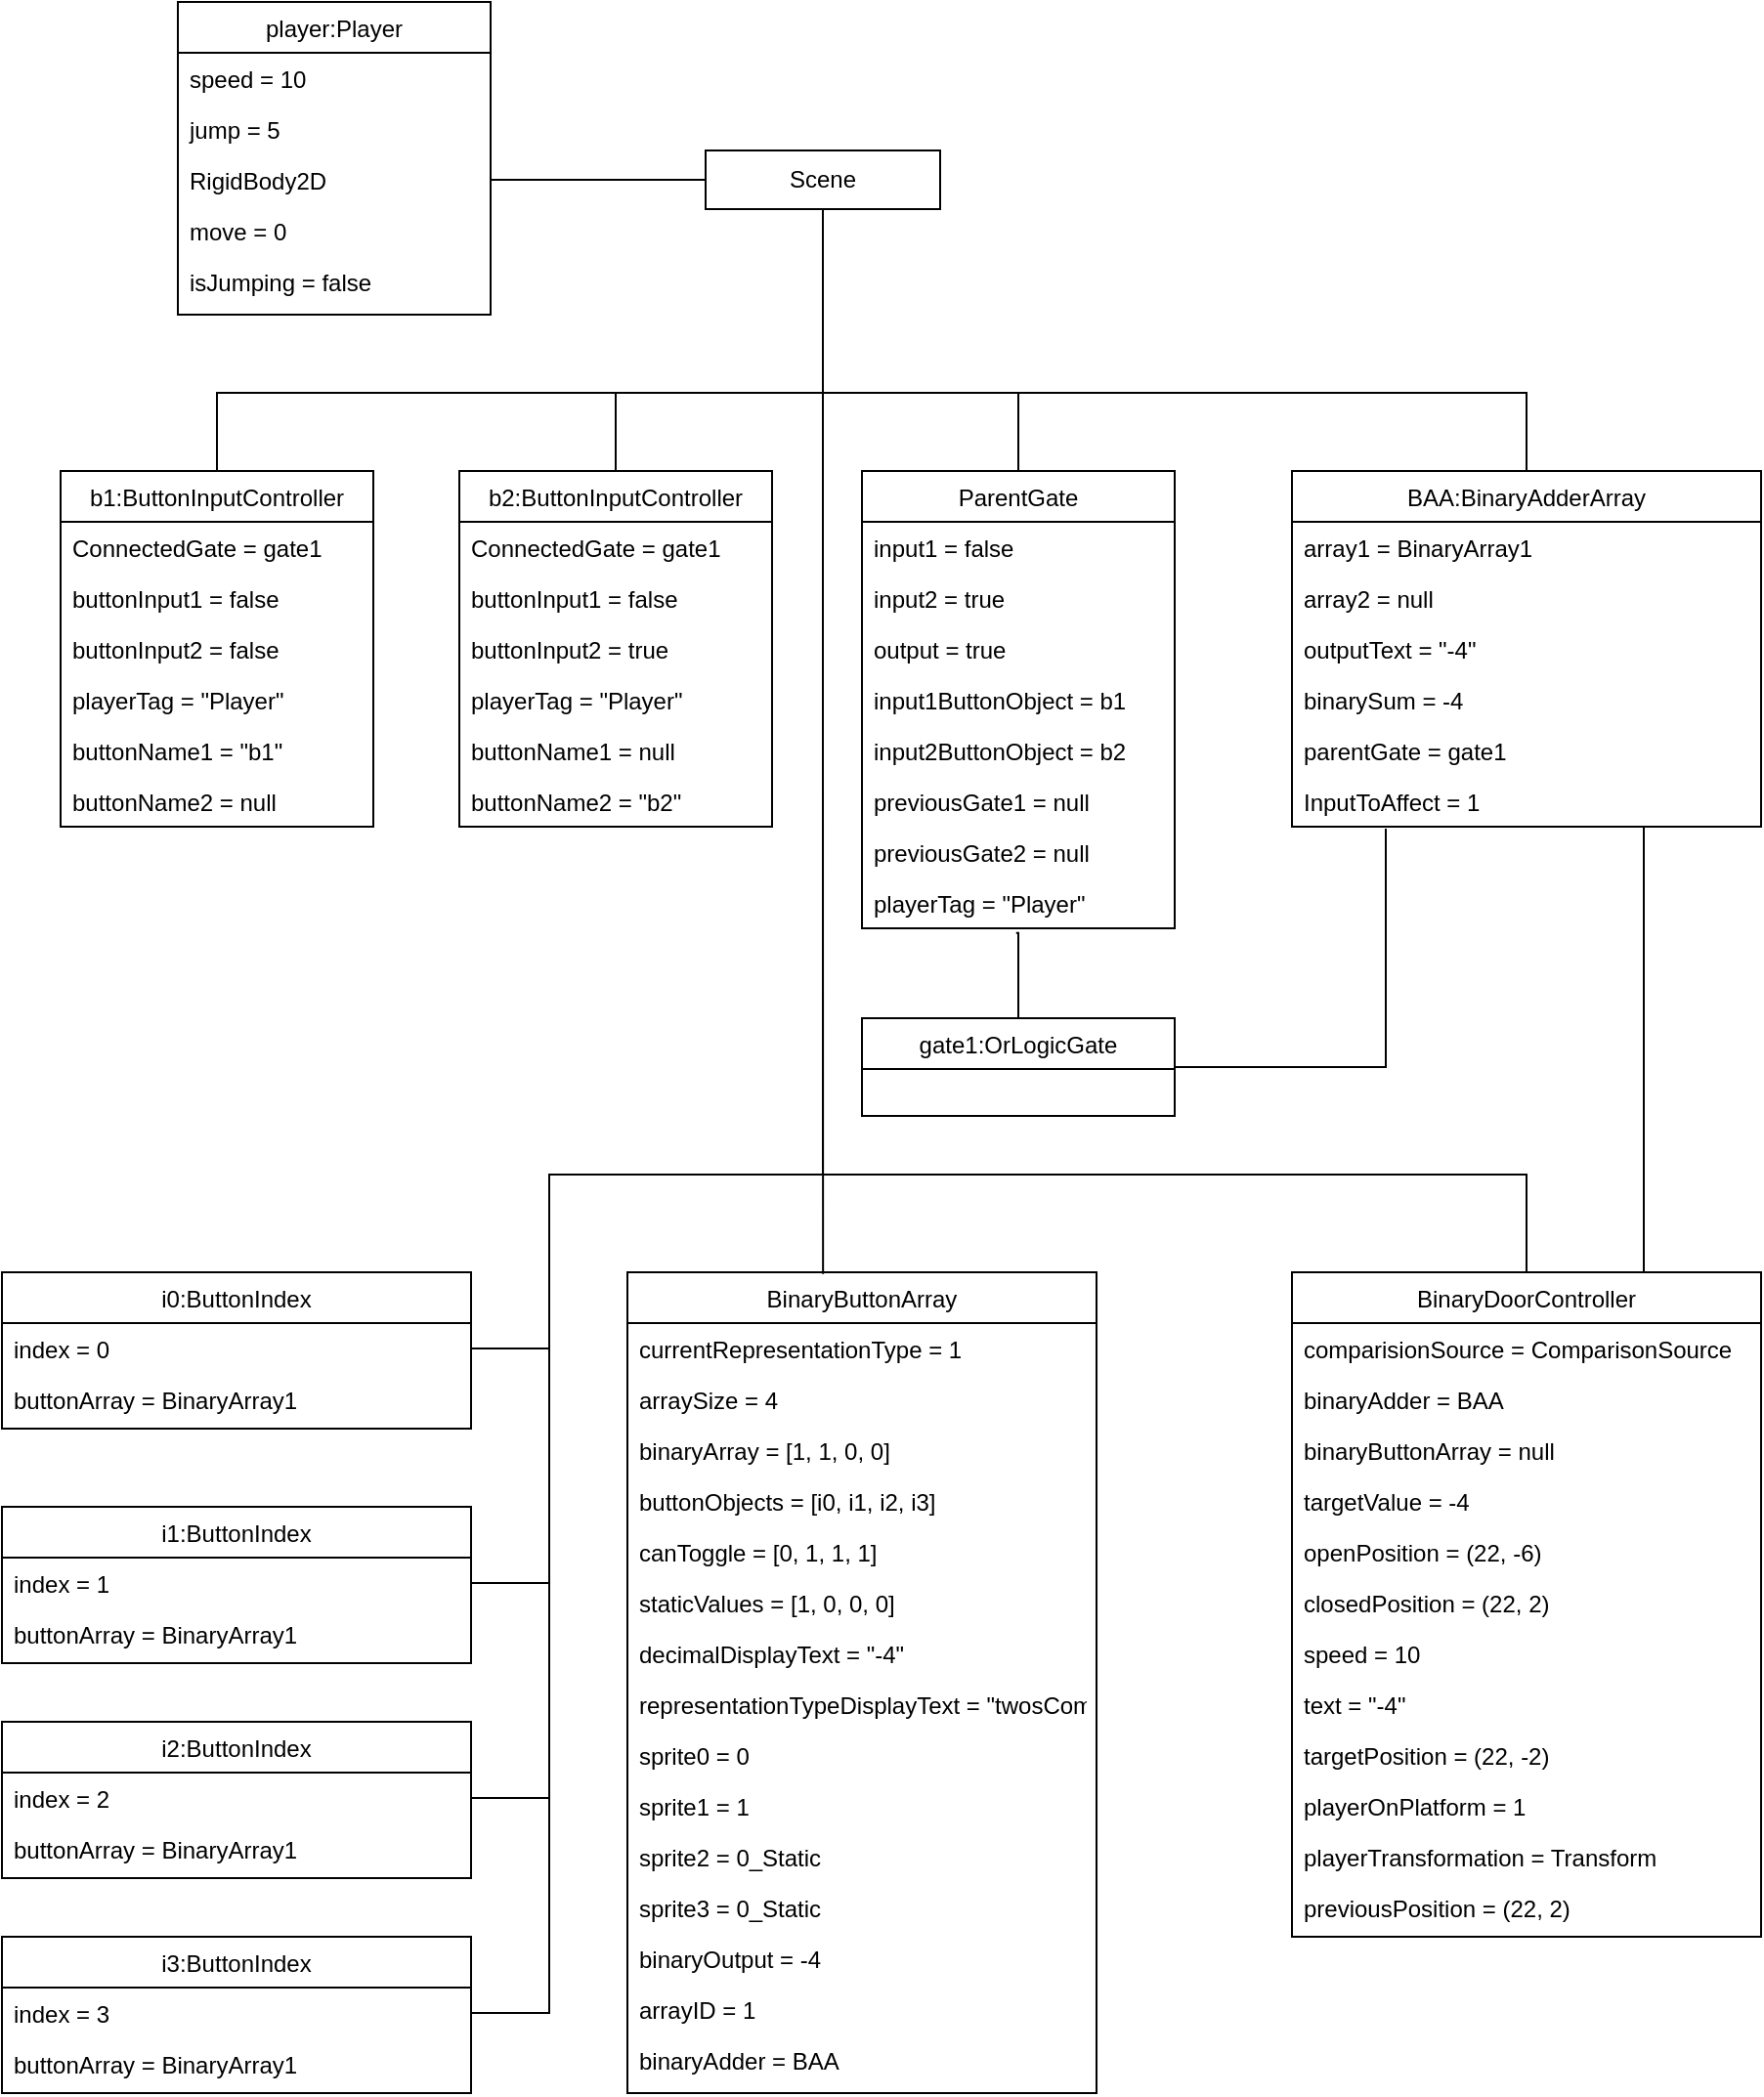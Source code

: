 <mxfile version="25.0.1">
  <diagram id="C5RBs43oDa-KdzZeNtuy" name="Page-1">
    <mxGraphModel dx="2049" dy="1103" grid="1" gridSize="10" guides="1" tooltips="1" connect="1" arrows="1" fold="1" page="1" pageScale="1" pageWidth="827" pageHeight="1169" math="0" shadow="0">
      <root>
        <mxCell id="WIyWlLk6GJQsqaUBKTNV-0" />
        <mxCell id="WIyWlLk6GJQsqaUBKTNV-1" parent="WIyWlLk6GJQsqaUBKTNV-0" />
        <mxCell id="y4LsqBrWdWVaF8U9_yP9-166" value="player:Player" style="swimlane;fontStyle=0;align=center;verticalAlign=top;childLayout=stackLayout;horizontal=1;startSize=26;horizontalStack=0;resizeParent=1;resizeLast=0;collapsible=1;marginBottom=0;rounded=0;shadow=0;strokeWidth=1;" parent="WIyWlLk6GJQsqaUBKTNV-1" vertex="1">
          <mxGeometry x="110" y="40" width="160" height="160" as="geometry">
            <mxRectangle x="230" y="140" width="160" height="26" as="alternateBounds" />
          </mxGeometry>
        </mxCell>
        <mxCell id="y4LsqBrWdWVaF8U9_yP9-167" value="speed = 10" style="text;align=left;verticalAlign=top;spacingLeft=4;spacingRight=4;overflow=hidden;rotatable=0;points=[[0,0.5],[1,0.5]];portConstraint=eastwest;" parent="y4LsqBrWdWVaF8U9_yP9-166" vertex="1">
          <mxGeometry y="26" width="160" height="26" as="geometry" />
        </mxCell>
        <mxCell id="y4LsqBrWdWVaF8U9_yP9-168" value="jump = 5" style="text;align=left;verticalAlign=top;spacingLeft=4;spacingRight=4;overflow=hidden;rotatable=0;points=[[0,0.5],[1,0.5]];portConstraint=eastwest;rounded=0;shadow=0;html=0;" parent="y4LsqBrWdWVaF8U9_yP9-166" vertex="1">
          <mxGeometry y="52" width="160" height="26" as="geometry" />
        </mxCell>
        <mxCell id="y4LsqBrWdWVaF8U9_yP9-169" value="RigidBody2D" style="text;align=left;verticalAlign=top;spacingLeft=4;spacingRight=4;overflow=hidden;rotatable=0;points=[[0,0.5],[1,0.5]];portConstraint=eastwest;rounded=0;shadow=0;html=0;" parent="y4LsqBrWdWVaF8U9_yP9-166" vertex="1">
          <mxGeometry y="78" width="160" height="26" as="geometry" />
        </mxCell>
        <mxCell id="y4LsqBrWdWVaF8U9_yP9-170" value="move = 0" style="text;align=left;verticalAlign=top;spacingLeft=4;spacingRight=4;overflow=hidden;rotatable=0;points=[[0,0.5],[1,0.5]];portConstraint=eastwest;" parent="y4LsqBrWdWVaF8U9_yP9-166" vertex="1">
          <mxGeometry y="104" width="160" height="26" as="geometry" />
        </mxCell>
        <mxCell id="y4LsqBrWdWVaF8U9_yP9-171" value="isJumping = false" style="text;align=left;verticalAlign=top;spacingLeft=4;spacingRight=4;overflow=hidden;rotatable=0;points=[[0,0.5],[1,0.5]];portConstraint=eastwest;rounded=0;shadow=0;html=0;" parent="y4LsqBrWdWVaF8U9_yP9-166" vertex="1">
          <mxGeometry y="130" width="160" height="26" as="geometry" />
        </mxCell>
        <mxCell id="rSSyPWdjkr6G-BkaDFgq-85" style="edgeStyle=orthogonalEdgeStyle;rounded=0;orthogonalLoop=1;jettySize=auto;html=1;entryX=0.5;entryY=0;entryDx=0;entryDy=0;fontSize=12;startSize=8;endSize=8;exitX=0.5;exitY=1;exitDx=0;exitDy=0;endArrow=none;endFill=0;" parent="WIyWlLk6GJQsqaUBKTNV-1" source="rSSyPWdjkr6G-BkaDFgq-92" target="rSSyPWdjkr6G-BkaDFgq-22" edge="1">
          <mxGeometry relative="1" as="geometry">
            <mxPoint x="440.0" y="160" as="sourcePoint" />
            <Array as="points">
              <mxPoint x="440" y="240" />
              <mxPoint x="334" y="240" />
            </Array>
          </mxGeometry>
        </mxCell>
        <mxCell id="rSSyPWdjkr6G-BkaDFgq-22" value="b2:ButtonInputController" style="swimlane;fontStyle=0;align=center;verticalAlign=top;childLayout=stackLayout;horizontal=1;startSize=26;horizontalStack=0;resizeParent=1;resizeLast=0;collapsible=1;marginBottom=0;rounded=0;shadow=0;strokeWidth=1;" parent="WIyWlLk6GJQsqaUBKTNV-1" vertex="1">
          <mxGeometry x="254" y="280" width="160" height="182" as="geometry">
            <mxRectangle x="230" y="140" width="160" height="26" as="alternateBounds" />
          </mxGeometry>
        </mxCell>
        <mxCell id="rSSyPWdjkr6G-BkaDFgq-23" value="ConnectedGate = gate1" style="text;align=left;verticalAlign=top;spacingLeft=4;spacingRight=4;overflow=hidden;rotatable=0;points=[[0,0.5],[1,0.5]];portConstraint=eastwest;" parent="rSSyPWdjkr6G-BkaDFgq-22" vertex="1">
          <mxGeometry y="26" width="160" height="26" as="geometry" />
        </mxCell>
        <mxCell id="rSSyPWdjkr6G-BkaDFgq-24" value="buttonInput1 = false" style="text;align=left;verticalAlign=top;spacingLeft=4;spacingRight=4;overflow=hidden;rotatable=0;points=[[0,0.5],[1,0.5]];portConstraint=eastwest;rounded=0;shadow=0;html=0;" parent="rSSyPWdjkr6G-BkaDFgq-22" vertex="1">
          <mxGeometry y="52" width="160" height="26" as="geometry" />
        </mxCell>
        <mxCell id="rSSyPWdjkr6G-BkaDFgq-25" value="buttonInput2 = true" style="text;align=left;verticalAlign=top;spacingLeft=4;spacingRight=4;overflow=hidden;rotatable=0;points=[[0,0.5],[1,0.5]];portConstraint=eastwest;rounded=0;shadow=0;html=0;" parent="rSSyPWdjkr6G-BkaDFgq-22" vertex="1">
          <mxGeometry y="78" width="160" height="26" as="geometry" />
        </mxCell>
        <mxCell id="rSSyPWdjkr6G-BkaDFgq-26" value="playerTag = &quot;Player&quot;" style="text;align=left;verticalAlign=top;spacingLeft=4;spacingRight=4;overflow=hidden;rotatable=0;points=[[0,0.5],[1,0.5]];portConstraint=eastwest;" parent="rSSyPWdjkr6G-BkaDFgq-22" vertex="1">
          <mxGeometry y="104" width="160" height="26" as="geometry" />
        </mxCell>
        <mxCell id="rSSyPWdjkr6G-BkaDFgq-27" value="buttonName1 = null" style="text;align=left;verticalAlign=top;spacingLeft=4;spacingRight=4;overflow=hidden;rotatable=0;points=[[0,0.5],[1,0.5]];portConstraint=eastwest;rounded=0;shadow=0;html=0;" parent="rSSyPWdjkr6G-BkaDFgq-22" vertex="1">
          <mxGeometry y="130" width="160" height="26" as="geometry" />
        </mxCell>
        <mxCell id="rSSyPWdjkr6G-BkaDFgq-28" value="buttonName2 = &quot;b2&quot;" style="text;align=left;verticalAlign=top;spacingLeft=4;spacingRight=4;overflow=hidden;rotatable=0;points=[[0,0.5],[1,0.5]];portConstraint=eastwest;rounded=0;shadow=0;html=0;" parent="rSSyPWdjkr6G-BkaDFgq-22" vertex="1">
          <mxGeometry y="156" width="160" height="26" as="geometry" />
        </mxCell>
        <mxCell id="rSSyPWdjkr6G-BkaDFgq-90" style="edgeStyle=none;curved=1;rounded=0;orthogonalLoop=1;jettySize=auto;html=1;fontSize=12;startSize=8;endSize=8;endArrow=none;endFill=0;entryX=0;entryY=0.5;entryDx=0;entryDy=0;exitX=1;exitY=0.5;exitDx=0;exitDy=0;" parent="WIyWlLk6GJQsqaUBKTNV-1" source="y4LsqBrWdWVaF8U9_yP9-169" target="rSSyPWdjkr6G-BkaDFgq-92" edge="1">
          <mxGeometry relative="1" as="geometry">
            <mxPoint x="230" y="140" as="sourcePoint" />
            <mxPoint x="320" y="130" as="targetPoint" />
          </mxGeometry>
        </mxCell>
        <mxCell id="ckG--elqABEnV7I8-TSa-79" style="edgeStyle=orthogonalEdgeStyle;rounded=0;orthogonalLoop=1;jettySize=auto;html=1;entryX=1;entryY=0.5;entryDx=0;entryDy=0;endArrow=none;endFill=0;" edge="1" parent="WIyWlLk6GJQsqaUBKTNV-1" source="rSSyPWdjkr6G-BkaDFgq-92" target="ckG--elqABEnV7I8-TSa-12">
          <mxGeometry relative="1" as="geometry">
            <Array as="points">
              <mxPoint x="440" y="640" />
              <mxPoint x="300" y="640" />
              <mxPoint x="300" y="729" />
            </Array>
          </mxGeometry>
        </mxCell>
        <mxCell id="ckG--elqABEnV7I8-TSa-80" style="edgeStyle=orthogonalEdgeStyle;rounded=0;orthogonalLoop=1;jettySize=auto;html=1;entryX=1;entryY=0.5;entryDx=0;entryDy=0;endArrow=none;endFill=0;" edge="1" parent="WIyWlLk6GJQsqaUBKTNV-1" source="rSSyPWdjkr6G-BkaDFgq-92" target="ckG--elqABEnV7I8-TSa-68">
          <mxGeometry relative="1" as="geometry">
            <Array as="points">
              <mxPoint x="440" y="640" />
              <mxPoint x="300" y="640" />
              <mxPoint x="300" y="849" />
            </Array>
          </mxGeometry>
        </mxCell>
        <mxCell id="ckG--elqABEnV7I8-TSa-81" style="edgeStyle=orthogonalEdgeStyle;rounded=0;orthogonalLoop=1;jettySize=auto;html=1;entryX=1;entryY=0.5;entryDx=0;entryDy=0;endArrow=none;endFill=0;" edge="1" parent="WIyWlLk6GJQsqaUBKTNV-1" source="rSSyPWdjkr6G-BkaDFgq-92" target="ckG--elqABEnV7I8-TSa-71">
          <mxGeometry relative="1" as="geometry">
            <mxPoint x="310" y="750" as="targetPoint" />
            <Array as="points">
              <mxPoint x="440" y="640" />
              <mxPoint x="300" y="640" />
              <mxPoint x="300" y="959" />
            </Array>
          </mxGeometry>
        </mxCell>
        <mxCell id="ckG--elqABEnV7I8-TSa-82" style="edgeStyle=orthogonalEdgeStyle;rounded=0;orthogonalLoop=1;jettySize=auto;html=1;entryX=1;entryY=0.5;entryDx=0;entryDy=0;endArrow=none;endFill=0;" edge="1" parent="WIyWlLk6GJQsqaUBKTNV-1" source="rSSyPWdjkr6G-BkaDFgq-92" target="ckG--elqABEnV7I8-TSa-74">
          <mxGeometry relative="1" as="geometry">
            <mxPoint x="270" y="660" as="targetPoint" />
            <Array as="points">
              <mxPoint x="440" y="640" />
              <mxPoint x="300" y="640" />
              <mxPoint x="300" y="1069" />
            </Array>
          </mxGeometry>
        </mxCell>
        <mxCell id="ckG--elqABEnV7I8-TSa-83" style="edgeStyle=orthogonalEdgeStyle;rounded=0;orthogonalLoop=1;jettySize=auto;html=1;entryX=0.5;entryY=0;entryDx=0;entryDy=0;endArrow=none;endFill=0;" edge="1" parent="WIyWlLk6GJQsqaUBKTNV-1" source="rSSyPWdjkr6G-BkaDFgq-92" target="ckG--elqABEnV7I8-TSa-45">
          <mxGeometry relative="1" as="geometry">
            <Array as="points">
              <mxPoint x="440" y="640" />
              <mxPoint x="800" y="640" />
            </Array>
          </mxGeometry>
        </mxCell>
        <mxCell id="ckG--elqABEnV7I8-TSa-84" style="edgeStyle=orthogonalEdgeStyle;rounded=0;orthogonalLoop=1;jettySize=auto;html=1;entryX=0.5;entryY=0;entryDx=0;entryDy=0;endArrow=none;endFill=0;" edge="1" parent="WIyWlLk6GJQsqaUBKTNV-1" source="rSSyPWdjkr6G-BkaDFgq-92" target="ckG--elqABEnV7I8-TSa-0">
          <mxGeometry relative="1" as="geometry">
            <Array as="points">
              <mxPoint x="440" y="240" />
              <mxPoint x="800" y="240" />
            </Array>
          </mxGeometry>
        </mxCell>
        <mxCell id="rSSyPWdjkr6G-BkaDFgq-92" value="Scene" style="rounded=0;whiteSpace=wrap;html=1;" parent="WIyWlLk6GJQsqaUBKTNV-1" vertex="1">
          <mxGeometry x="380" y="116" width="120" height="30" as="geometry" />
        </mxCell>
        <mxCell id="rSSyPWdjkr6G-BkaDFgq-101" style="edgeStyle=orthogonalEdgeStyle;rounded=0;orthogonalLoop=1;jettySize=auto;html=1;entryX=0.5;entryY=1;entryDx=0;entryDy=0;fontSize=12;startSize=8;endSize=8;endArrow=none;endFill=0;" parent="WIyWlLk6GJQsqaUBKTNV-1" source="rSSyPWdjkr6G-BkaDFgq-94" target="rSSyPWdjkr6G-BkaDFgq-92" edge="1">
          <mxGeometry relative="1" as="geometry">
            <Array as="points">
              <mxPoint x="540" y="240" />
              <mxPoint x="440" y="240" />
            </Array>
          </mxGeometry>
        </mxCell>
        <mxCell id="rSSyPWdjkr6G-BkaDFgq-94" value="ParentGate" style="swimlane;fontStyle=0;align=center;verticalAlign=top;childLayout=stackLayout;horizontal=1;startSize=26;horizontalStack=0;resizeParent=1;resizeLast=0;collapsible=1;marginBottom=0;rounded=0;shadow=0;strokeWidth=1;" parent="WIyWlLk6GJQsqaUBKTNV-1" vertex="1">
          <mxGeometry x="460" y="280" width="160" height="234" as="geometry">
            <mxRectangle x="230" y="140" width="160" height="26" as="alternateBounds" />
          </mxGeometry>
        </mxCell>
        <mxCell id="rSSyPWdjkr6G-BkaDFgq-95" value="input1 = false" style="text;align=left;verticalAlign=top;spacingLeft=4;spacingRight=4;overflow=hidden;rotatable=0;points=[[0,0.5],[1,0.5]];portConstraint=eastwest;" parent="rSSyPWdjkr6G-BkaDFgq-94" vertex="1">
          <mxGeometry y="26" width="160" height="26" as="geometry" />
        </mxCell>
        <mxCell id="rSSyPWdjkr6G-BkaDFgq-96" value="input2 = true" style="text;align=left;verticalAlign=top;spacingLeft=4;spacingRight=4;overflow=hidden;rotatable=0;points=[[0,0.5],[1,0.5]];portConstraint=eastwest;rounded=0;shadow=0;html=0;" parent="rSSyPWdjkr6G-BkaDFgq-94" vertex="1">
          <mxGeometry y="52" width="160" height="26" as="geometry" />
        </mxCell>
        <mxCell id="rSSyPWdjkr6G-BkaDFgq-97" value="output = true" style="text;align=left;verticalAlign=top;spacingLeft=4;spacingRight=4;overflow=hidden;rotatable=0;points=[[0,0.5],[1,0.5]];portConstraint=eastwest;rounded=0;shadow=0;html=0;" parent="rSSyPWdjkr6G-BkaDFgq-94" vertex="1">
          <mxGeometry y="78" width="160" height="26" as="geometry" />
        </mxCell>
        <mxCell id="rSSyPWdjkr6G-BkaDFgq-98" value="input1ButtonObject = b1" style="text;align=left;verticalAlign=top;spacingLeft=4;spacingRight=4;overflow=hidden;rotatable=0;points=[[0,0.5],[1,0.5]];portConstraint=eastwest;" parent="rSSyPWdjkr6G-BkaDFgq-94" vertex="1">
          <mxGeometry y="104" width="160" height="26" as="geometry" />
        </mxCell>
        <mxCell id="rSSyPWdjkr6G-BkaDFgq-99" value="input2ButtonObject = b2" style="text;align=left;verticalAlign=top;spacingLeft=4;spacingRight=4;overflow=hidden;rotatable=0;points=[[0,0.5],[1,0.5]];portConstraint=eastwest;rounded=0;shadow=0;html=0;" parent="rSSyPWdjkr6G-BkaDFgq-94" vertex="1">
          <mxGeometry y="130" width="160" height="26" as="geometry" />
        </mxCell>
        <mxCell id="rSSyPWdjkr6G-BkaDFgq-100" value="previousGate1 = null" style="text;align=left;verticalAlign=top;spacingLeft=4;spacingRight=4;overflow=hidden;rotatable=0;points=[[0,0.5],[1,0.5]];portConstraint=eastwest;rounded=0;shadow=0;html=0;" parent="rSSyPWdjkr6G-BkaDFgq-94" vertex="1">
          <mxGeometry y="156" width="160" height="26" as="geometry" />
        </mxCell>
        <mxCell id="rSSyPWdjkr6G-BkaDFgq-118" value="previousGate2 = null" style="text;align=left;verticalAlign=top;spacingLeft=4;spacingRight=4;overflow=hidden;rotatable=0;points=[[0,0.5],[1,0.5]];portConstraint=eastwest;rounded=0;shadow=0;html=0;" parent="rSSyPWdjkr6G-BkaDFgq-94" vertex="1">
          <mxGeometry y="182" width="160" height="26" as="geometry" />
        </mxCell>
        <mxCell id="rSSyPWdjkr6G-BkaDFgq-119" value="playerTag = &quot;Player&quot;" style="text;align=left;verticalAlign=top;spacingLeft=4;spacingRight=4;overflow=hidden;rotatable=0;points=[[0,0.5],[1,0.5]];portConstraint=eastwest;rounded=0;shadow=0;html=0;" parent="rSSyPWdjkr6G-BkaDFgq-94" vertex="1">
          <mxGeometry y="208" width="160" height="26" as="geometry" />
        </mxCell>
        <mxCell id="rSSyPWdjkr6G-BkaDFgq-102" value="gate1:OrLogicGate" style="swimlane;fontStyle=0;align=center;verticalAlign=top;childLayout=stackLayout;horizontal=1;startSize=26;horizontalStack=0;resizeParent=1;resizeLast=0;collapsible=1;marginBottom=0;rounded=0;shadow=0;strokeWidth=1;" parent="WIyWlLk6GJQsqaUBKTNV-1" vertex="1">
          <mxGeometry x="460" y="560" width="160" height="50" as="geometry">
            <mxRectangle x="230" y="140" width="160" height="26" as="alternateBounds" />
          </mxGeometry>
        </mxCell>
        <mxCell id="rSSyPWdjkr6G-BkaDFgq-117" style="edgeStyle=orthogonalEdgeStyle;rounded=0;orthogonalLoop=1;jettySize=auto;html=1;entryX=0.5;entryY=1;entryDx=0;entryDy=0;fontSize=12;startSize=8;endSize=8;endArrow=none;endFill=0;" parent="WIyWlLk6GJQsqaUBKTNV-1" source="rSSyPWdjkr6G-BkaDFgq-110" target="rSSyPWdjkr6G-BkaDFgq-92" edge="1">
          <mxGeometry relative="1" as="geometry">
            <Array as="points">
              <mxPoint x="130" y="240" />
              <mxPoint x="440" y="240" />
            </Array>
          </mxGeometry>
        </mxCell>
        <mxCell id="rSSyPWdjkr6G-BkaDFgq-110" value="b1:ButtonInputController" style="swimlane;fontStyle=0;align=center;verticalAlign=top;childLayout=stackLayout;horizontal=1;startSize=26;horizontalStack=0;resizeParent=1;resizeLast=0;collapsible=1;marginBottom=0;rounded=0;shadow=0;strokeWidth=1;" parent="WIyWlLk6GJQsqaUBKTNV-1" vertex="1">
          <mxGeometry x="50" y="280" width="160" height="182" as="geometry">
            <mxRectangle x="230" y="140" width="160" height="26" as="alternateBounds" />
          </mxGeometry>
        </mxCell>
        <mxCell id="rSSyPWdjkr6G-BkaDFgq-111" value="ConnectedGate = gate1" style="text;align=left;verticalAlign=top;spacingLeft=4;spacingRight=4;overflow=hidden;rotatable=0;points=[[0,0.5],[1,0.5]];portConstraint=eastwest;" parent="rSSyPWdjkr6G-BkaDFgq-110" vertex="1">
          <mxGeometry y="26" width="160" height="26" as="geometry" />
        </mxCell>
        <mxCell id="rSSyPWdjkr6G-BkaDFgq-112" value="buttonInput1 = false" style="text;align=left;verticalAlign=top;spacingLeft=4;spacingRight=4;overflow=hidden;rotatable=0;points=[[0,0.5],[1,0.5]];portConstraint=eastwest;rounded=0;shadow=0;html=0;" parent="rSSyPWdjkr6G-BkaDFgq-110" vertex="1">
          <mxGeometry y="52" width="160" height="26" as="geometry" />
        </mxCell>
        <mxCell id="rSSyPWdjkr6G-BkaDFgq-113" value="buttonInput2 = false" style="text;align=left;verticalAlign=top;spacingLeft=4;spacingRight=4;overflow=hidden;rotatable=0;points=[[0,0.5],[1,0.5]];portConstraint=eastwest;rounded=0;shadow=0;html=0;" parent="rSSyPWdjkr6G-BkaDFgq-110" vertex="1">
          <mxGeometry y="78" width="160" height="26" as="geometry" />
        </mxCell>
        <mxCell id="rSSyPWdjkr6G-BkaDFgq-114" value="playerTag = &quot;Player&quot;" style="text;align=left;verticalAlign=top;spacingLeft=4;spacingRight=4;overflow=hidden;rotatable=0;points=[[0,0.5],[1,0.5]];portConstraint=eastwest;" parent="rSSyPWdjkr6G-BkaDFgq-110" vertex="1">
          <mxGeometry y="104" width="160" height="26" as="geometry" />
        </mxCell>
        <mxCell id="rSSyPWdjkr6G-BkaDFgq-115" value="buttonName1 = &quot;b1&quot;" style="text;align=left;verticalAlign=top;spacingLeft=4;spacingRight=4;overflow=hidden;rotatable=0;points=[[0,0.5],[1,0.5]];portConstraint=eastwest;rounded=0;shadow=0;html=0;" parent="rSSyPWdjkr6G-BkaDFgq-110" vertex="1">
          <mxGeometry y="130" width="160" height="26" as="geometry" />
        </mxCell>
        <mxCell id="rSSyPWdjkr6G-BkaDFgq-116" value="buttonName2 = null" style="text;align=left;verticalAlign=top;spacingLeft=4;spacingRight=4;overflow=hidden;rotatable=0;points=[[0,0.5],[1,0.5]];portConstraint=eastwest;rounded=0;shadow=0;html=0;" parent="rSSyPWdjkr6G-BkaDFgq-110" vertex="1">
          <mxGeometry y="156" width="160" height="26" as="geometry" />
        </mxCell>
        <mxCell id="rSSyPWdjkr6G-BkaDFgq-120" style="edgeStyle=orthogonalEdgeStyle;rounded=0;orthogonalLoop=1;jettySize=auto;html=1;fontSize=12;startSize=8;endSize=8;endArrow=none;endFill=0;entryX=0.493;entryY=1.093;entryDx=0;entryDy=0;entryPerimeter=0;" parent="WIyWlLk6GJQsqaUBKTNV-1" source="rSSyPWdjkr6G-BkaDFgq-102" target="rSSyPWdjkr6G-BkaDFgq-119" edge="1">
          <mxGeometry relative="1" as="geometry">
            <mxPoint x="570" y="540" as="targetPoint" />
            <Array as="points">
              <mxPoint x="540" y="516" />
            </Array>
          </mxGeometry>
        </mxCell>
        <mxCell id="ckG--elqABEnV7I8-TSa-0" value="BAA:BinaryAdderArray" style="swimlane;fontStyle=0;align=center;verticalAlign=top;childLayout=stackLayout;horizontal=1;startSize=26;horizontalStack=0;resizeParent=1;resizeLast=0;collapsible=1;marginBottom=0;rounded=0;shadow=0;strokeWidth=1;" vertex="1" parent="WIyWlLk6GJQsqaUBKTNV-1">
          <mxGeometry x="680" y="280" width="240" height="182" as="geometry">
            <mxRectangle x="230" y="140" width="160" height="26" as="alternateBounds" />
          </mxGeometry>
        </mxCell>
        <mxCell id="ckG--elqABEnV7I8-TSa-1" value="array1 = BinaryArray1" style="text;align=left;verticalAlign=top;spacingLeft=4;spacingRight=4;overflow=hidden;rotatable=0;points=[[0,0.5],[1,0.5]];portConstraint=eastwest;" vertex="1" parent="ckG--elqABEnV7I8-TSa-0">
          <mxGeometry y="26" width="240" height="26" as="geometry" />
        </mxCell>
        <mxCell id="ckG--elqABEnV7I8-TSa-2" value="array2 = null" style="text;align=left;verticalAlign=top;spacingLeft=4;spacingRight=4;overflow=hidden;rotatable=0;points=[[0,0.5],[1,0.5]];portConstraint=eastwest;rounded=0;shadow=0;html=0;" vertex="1" parent="ckG--elqABEnV7I8-TSa-0">
          <mxGeometry y="52" width="240" height="26" as="geometry" />
        </mxCell>
        <mxCell id="ckG--elqABEnV7I8-TSa-3" value="outputText = &quot;-4&quot;" style="text;align=left;verticalAlign=top;spacingLeft=4;spacingRight=4;overflow=hidden;rotatable=0;points=[[0,0.5],[1,0.5]];portConstraint=eastwest;rounded=0;shadow=0;html=0;" vertex="1" parent="ckG--elqABEnV7I8-TSa-0">
          <mxGeometry y="78" width="240" height="26" as="geometry" />
        </mxCell>
        <mxCell id="ckG--elqABEnV7I8-TSa-4" value="binarySum = -4" style="text;align=left;verticalAlign=top;spacingLeft=4;spacingRight=4;overflow=hidden;rotatable=0;points=[[0,0.5],[1,0.5]];portConstraint=eastwest;" vertex="1" parent="ckG--elqABEnV7I8-TSa-0">
          <mxGeometry y="104" width="240" height="26" as="geometry" />
        </mxCell>
        <mxCell id="ckG--elqABEnV7I8-TSa-5" value="parentGate = gate1" style="text;align=left;verticalAlign=top;spacingLeft=4;spacingRight=4;overflow=hidden;rotatable=0;points=[[0,0.5],[1,0.5]];portConstraint=eastwest;rounded=0;shadow=0;html=0;" vertex="1" parent="ckG--elqABEnV7I8-TSa-0">
          <mxGeometry y="130" width="240" height="26" as="geometry" />
        </mxCell>
        <mxCell id="ckG--elqABEnV7I8-TSa-6" value="InputToAffect = 1" style="text;align=left;verticalAlign=top;spacingLeft=4;spacingRight=4;overflow=hidden;rotatable=0;points=[[0,0.5],[1,0.5]];portConstraint=eastwest;rounded=0;shadow=0;html=0;" vertex="1" parent="ckG--elqABEnV7I8-TSa-0">
          <mxGeometry y="156" width="240" height="26" as="geometry" />
        </mxCell>
        <mxCell id="ckG--elqABEnV7I8-TSa-11" value="i0:ButtonIndex" style="swimlane;fontStyle=0;align=center;verticalAlign=top;childLayout=stackLayout;horizontal=1;startSize=26;horizontalStack=0;resizeParent=1;resizeLast=0;collapsible=1;marginBottom=0;rounded=0;shadow=0;strokeWidth=1;" vertex="1" parent="WIyWlLk6GJQsqaUBKTNV-1">
          <mxGeometry x="20" y="690" width="240" height="80" as="geometry">
            <mxRectangle x="230" y="140" width="160" height="26" as="alternateBounds" />
          </mxGeometry>
        </mxCell>
        <mxCell id="ckG--elqABEnV7I8-TSa-12" value="index = 0" style="text;align=left;verticalAlign=top;spacingLeft=4;spacingRight=4;overflow=hidden;rotatable=0;points=[[0,0.5],[1,0.5]];portConstraint=eastwest;" vertex="1" parent="ckG--elqABEnV7I8-TSa-11">
          <mxGeometry y="26" width="240" height="26" as="geometry" />
        </mxCell>
        <mxCell id="ckG--elqABEnV7I8-TSa-13" value="buttonArray = BinaryArray1" style="text;align=left;verticalAlign=top;spacingLeft=4;spacingRight=4;overflow=hidden;rotatable=0;points=[[0,0.5],[1,0.5]];portConstraint=eastwest;rounded=0;shadow=0;html=0;" vertex="1" parent="ckG--elqABEnV7I8-TSa-11">
          <mxGeometry y="52" width="240" height="26" as="geometry" />
        </mxCell>
        <mxCell id="ckG--elqABEnV7I8-TSa-16" value="BinaryButtonArray" style="swimlane;fontStyle=0;align=center;verticalAlign=top;childLayout=stackLayout;horizontal=1;startSize=26;horizontalStack=0;resizeParent=1;resizeLast=0;collapsible=1;marginBottom=0;rounded=0;shadow=0;strokeWidth=1;" vertex="1" parent="WIyWlLk6GJQsqaUBKTNV-1">
          <mxGeometry x="340" y="690" width="240" height="420" as="geometry">
            <mxRectangle x="230" y="140" width="160" height="26" as="alternateBounds" />
          </mxGeometry>
        </mxCell>
        <mxCell id="ckG--elqABEnV7I8-TSa-17" value="currentRepresentationType = 1" style="text;align=left;verticalAlign=top;spacingLeft=4;spacingRight=4;overflow=hidden;rotatable=0;points=[[0,0.5],[1,0.5]];portConstraint=eastwest;" vertex="1" parent="ckG--elqABEnV7I8-TSa-16">
          <mxGeometry y="26" width="240" height="26" as="geometry" />
        </mxCell>
        <mxCell id="ckG--elqABEnV7I8-TSa-18" value="arraySize = 4" style="text;align=left;verticalAlign=top;spacingLeft=4;spacingRight=4;overflow=hidden;rotatable=0;points=[[0,0.5],[1,0.5]];portConstraint=eastwest;rounded=0;shadow=0;html=0;" vertex="1" parent="ckG--elqABEnV7I8-TSa-16">
          <mxGeometry y="52" width="240" height="26" as="geometry" />
        </mxCell>
        <mxCell id="ckG--elqABEnV7I8-TSa-19" value="binaryArray = [1, 1, 0, 0]" style="text;align=left;verticalAlign=top;spacingLeft=4;spacingRight=4;overflow=hidden;rotatable=0;points=[[0,0.5],[1,0.5]];portConstraint=eastwest;rounded=0;shadow=0;html=0;" vertex="1" parent="ckG--elqABEnV7I8-TSa-16">
          <mxGeometry y="78" width="240" height="26" as="geometry" />
        </mxCell>
        <mxCell id="ckG--elqABEnV7I8-TSa-20" value="buttonObjects = [i0, i1, i2, i3]" style="text;align=left;verticalAlign=top;spacingLeft=4;spacingRight=4;overflow=hidden;rotatable=0;points=[[0,0.5],[1,0.5]];portConstraint=eastwest;" vertex="1" parent="ckG--elqABEnV7I8-TSa-16">
          <mxGeometry y="104" width="240" height="26" as="geometry" />
        </mxCell>
        <mxCell id="ckG--elqABEnV7I8-TSa-21" value="canToggle = [0, 1, 1, 1]" style="text;align=left;verticalAlign=top;spacingLeft=4;spacingRight=4;overflow=hidden;rotatable=0;points=[[0,0.5],[1,0.5]];portConstraint=eastwest;rounded=0;shadow=0;html=0;" vertex="1" parent="ckG--elqABEnV7I8-TSa-16">
          <mxGeometry y="130" width="240" height="26" as="geometry" />
        </mxCell>
        <mxCell id="ckG--elqABEnV7I8-TSa-22" value="staticValues = [1, 0, 0, 0]" style="text;align=left;verticalAlign=top;spacingLeft=4;spacingRight=4;overflow=hidden;rotatable=0;points=[[0,0.5],[1,0.5]];portConstraint=eastwest;rounded=0;shadow=0;html=0;" vertex="1" parent="ckG--elqABEnV7I8-TSa-16">
          <mxGeometry y="156" width="240" height="26" as="geometry" />
        </mxCell>
        <mxCell id="ckG--elqABEnV7I8-TSa-23" value="decimalDisplayText = &quot;-4&quot;" style="text;align=left;verticalAlign=top;spacingLeft=4;spacingRight=4;overflow=hidden;rotatable=0;points=[[0,0.5],[1,0.5]];portConstraint=eastwest;rounded=0;shadow=0;html=0;" vertex="1" parent="ckG--elqABEnV7I8-TSa-16">
          <mxGeometry y="182" width="240" height="26" as="geometry" />
        </mxCell>
        <mxCell id="ckG--elqABEnV7I8-TSa-24" value="representationTypeDisplayText = &quot;twosComplenent&quot;" style="text;align=left;verticalAlign=top;spacingLeft=4;spacingRight=4;overflow=hidden;rotatable=0;points=[[0,0.5],[1,0.5]];portConstraint=eastwest;rounded=0;shadow=0;html=0;" vertex="1" parent="ckG--elqABEnV7I8-TSa-16">
          <mxGeometry y="208" width="240" height="26" as="geometry" />
        </mxCell>
        <mxCell id="ckG--elqABEnV7I8-TSa-25" value="sprite0 = 0" style="text;align=left;verticalAlign=top;spacingLeft=4;spacingRight=4;overflow=hidden;rotatable=0;points=[[0,0.5],[1,0.5]];portConstraint=eastwest;rounded=0;shadow=0;html=0;" vertex="1" parent="ckG--elqABEnV7I8-TSa-16">
          <mxGeometry y="234" width="240" height="26" as="geometry" />
        </mxCell>
        <mxCell id="ckG--elqABEnV7I8-TSa-26" value="sprite1 = 1" style="text;align=left;verticalAlign=top;spacingLeft=4;spacingRight=4;overflow=hidden;rotatable=0;points=[[0,0.5],[1,0.5]];portConstraint=eastwest;rounded=0;shadow=0;html=0;" vertex="1" parent="ckG--elqABEnV7I8-TSa-16">
          <mxGeometry y="260" width="240" height="26" as="geometry" />
        </mxCell>
        <mxCell id="ckG--elqABEnV7I8-TSa-27" value="sprite2 = 0_Static" style="text;align=left;verticalAlign=top;spacingLeft=4;spacingRight=4;overflow=hidden;rotatable=0;points=[[0,0.5],[1,0.5]];portConstraint=eastwest;rounded=0;shadow=0;html=0;" vertex="1" parent="ckG--elqABEnV7I8-TSa-16">
          <mxGeometry y="286" width="240" height="26" as="geometry" />
        </mxCell>
        <mxCell id="ckG--elqABEnV7I8-TSa-28" value="sprite3 = 0_Static" style="text;align=left;verticalAlign=top;spacingLeft=4;spacingRight=4;overflow=hidden;rotatable=0;points=[[0,0.5],[1,0.5]];portConstraint=eastwest;rounded=0;shadow=0;html=0;" vertex="1" parent="ckG--elqABEnV7I8-TSa-16">
          <mxGeometry y="312" width="240" height="26" as="geometry" />
        </mxCell>
        <mxCell id="ckG--elqABEnV7I8-TSa-29" value="binaryOutput = -4" style="text;align=left;verticalAlign=top;spacingLeft=4;spacingRight=4;overflow=hidden;rotatable=0;points=[[0,0.5],[1,0.5]];portConstraint=eastwest;rounded=0;shadow=0;html=0;" vertex="1" parent="ckG--elqABEnV7I8-TSa-16">
          <mxGeometry y="338" width="240" height="26" as="geometry" />
        </mxCell>
        <mxCell id="ckG--elqABEnV7I8-TSa-30" value="arrayID = 1" style="text;align=left;verticalAlign=top;spacingLeft=4;spacingRight=4;overflow=hidden;rotatable=0;points=[[0,0.5],[1,0.5]];portConstraint=eastwest;rounded=0;shadow=0;html=0;" vertex="1" parent="ckG--elqABEnV7I8-TSa-16">
          <mxGeometry y="364" width="240" height="26" as="geometry" />
        </mxCell>
        <mxCell id="ckG--elqABEnV7I8-TSa-31" value="binaryAdder = BAA" style="text;align=left;verticalAlign=top;spacingLeft=4;spacingRight=4;overflow=hidden;rotatable=0;points=[[0,0.5],[1,0.5]];portConstraint=eastwest;rounded=0;shadow=0;html=0;" vertex="1" parent="ckG--elqABEnV7I8-TSa-16">
          <mxGeometry y="390" width="240" height="26" as="geometry" />
        </mxCell>
        <mxCell id="ckG--elqABEnV7I8-TSa-45" value="BinaryDoorController" style="swimlane;fontStyle=0;align=center;verticalAlign=top;childLayout=stackLayout;horizontal=1;startSize=26;horizontalStack=0;resizeParent=1;resizeLast=0;collapsible=1;marginBottom=0;rounded=0;shadow=0;strokeWidth=1;" vertex="1" parent="WIyWlLk6GJQsqaUBKTNV-1">
          <mxGeometry x="680" y="690" width="240" height="340" as="geometry">
            <mxRectangle x="230" y="140" width="160" height="26" as="alternateBounds" />
          </mxGeometry>
        </mxCell>
        <mxCell id="ckG--elqABEnV7I8-TSa-46" value="comparisionSource = ComparisonSource" style="text;align=left;verticalAlign=top;spacingLeft=4;spacingRight=4;overflow=hidden;rotatable=0;points=[[0,0.5],[1,0.5]];portConstraint=eastwest;" vertex="1" parent="ckG--elqABEnV7I8-TSa-45">
          <mxGeometry y="26" width="240" height="26" as="geometry" />
        </mxCell>
        <mxCell id="ckG--elqABEnV7I8-TSa-47" value="binaryAdder = BAA" style="text;align=left;verticalAlign=top;spacingLeft=4;spacingRight=4;overflow=hidden;rotatable=0;points=[[0,0.5],[1,0.5]];portConstraint=eastwest;rounded=0;shadow=0;html=0;" vertex="1" parent="ckG--elqABEnV7I8-TSa-45">
          <mxGeometry y="52" width="240" height="26" as="geometry" />
        </mxCell>
        <mxCell id="ckG--elqABEnV7I8-TSa-48" value="binaryButtonArray = null" style="text;align=left;verticalAlign=top;spacingLeft=4;spacingRight=4;overflow=hidden;rotatable=0;points=[[0,0.5],[1,0.5]];portConstraint=eastwest;rounded=0;shadow=0;html=0;" vertex="1" parent="ckG--elqABEnV7I8-TSa-45">
          <mxGeometry y="78" width="240" height="26" as="geometry" />
        </mxCell>
        <mxCell id="ckG--elqABEnV7I8-TSa-49" value="targetValue = -4" style="text;align=left;verticalAlign=top;spacingLeft=4;spacingRight=4;overflow=hidden;rotatable=0;points=[[0,0.5],[1,0.5]];portConstraint=eastwest;" vertex="1" parent="ckG--elqABEnV7I8-TSa-45">
          <mxGeometry y="104" width="240" height="26" as="geometry" />
        </mxCell>
        <mxCell id="ckG--elqABEnV7I8-TSa-50" value="openPosition = (22, -6)" style="text;align=left;verticalAlign=top;spacingLeft=4;spacingRight=4;overflow=hidden;rotatable=0;points=[[0,0.5],[1,0.5]];portConstraint=eastwest;rounded=0;shadow=0;html=0;" vertex="1" parent="ckG--elqABEnV7I8-TSa-45">
          <mxGeometry y="130" width="240" height="26" as="geometry" />
        </mxCell>
        <mxCell id="ckG--elqABEnV7I8-TSa-51" value="closedPosition = (22, 2)" style="text;align=left;verticalAlign=top;spacingLeft=4;spacingRight=4;overflow=hidden;rotatable=0;points=[[0,0.5],[1,0.5]];portConstraint=eastwest;rounded=0;shadow=0;html=0;" vertex="1" parent="ckG--elqABEnV7I8-TSa-45">
          <mxGeometry y="156" width="240" height="26" as="geometry" />
        </mxCell>
        <mxCell id="ckG--elqABEnV7I8-TSa-52" value="speed = 10" style="text;align=left;verticalAlign=top;spacingLeft=4;spacingRight=4;overflow=hidden;rotatable=0;points=[[0,0.5],[1,0.5]];portConstraint=eastwest;rounded=0;shadow=0;html=0;" vertex="1" parent="ckG--elqABEnV7I8-TSa-45">
          <mxGeometry y="182" width="240" height="26" as="geometry" />
        </mxCell>
        <mxCell id="ckG--elqABEnV7I8-TSa-53" value="text = &quot;-4&quot;" style="text;align=left;verticalAlign=top;spacingLeft=4;spacingRight=4;overflow=hidden;rotatable=0;points=[[0,0.5],[1,0.5]];portConstraint=eastwest;rounded=0;shadow=0;html=0;" vertex="1" parent="ckG--elqABEnV7I8-TSa-45">
          <mxGeometry y="208" width="240" height="26" as="geometry" />
        </mxCell>
        <mxCell id="ckG--elqABEnV7I8-TSa-54" value="targetPosition = (22, -2)" style="text;align=left;verticalAlign=top;spacingLeft=4;spacingRight=4;overflow=hidden;rotatable=0;points=[[0,0.5],[1,0.5]];portConstraint=eastwest;rounded=0;shadow=0;html=0;" vertex="1" parent="ckG--elqABEnV7I8-TSa-45">
          <mxGeometry y="234" width="240" height="26" as="geometry" />
        </mxCell>
        <mxCell id="ckG--elqABEnV7I8-TSa-55" value="playerOnPlatform = 1" style="text;align=left;verticalAlign=top;spacingLeft=4;spacingRight=4;overflow=hidden;rotatable=0;points=[[0,0.5],[1,0.5]];portConstraint=eastwest;rounded=0;shadow=0;html=0;" vertex="1" parent="ckG--elqABEnV7I8-TSa-45">
          <mxGeometry y="260" width="240" height="26" as="geometry" />
        </mxCell>
        <mxCell id="ckG--elqABEnV7I8-TSa-56" value="playerTransformation = Transform" style="text;align=left;verticalAlign=top;spacingLeft=4;spacingRight=4;overflow=hidden;rotatable=0;points=[[0,0.5],[1,0.5]];portConstraint=eastwest;rounded=0;shadow=0;html=0;" vertex="1" parent="ckG--elqABEnV7I8-TSa-45">
          <mxGeometry y="286" width="240" height="26" as="geometry" />
        </mxCell>
        <mxCell id="ckG--elqABEnV7I8-TSa-57" value="previousPosition = (22, 2)" style="text;align=left;verticalAlign=top;spacingLeft=4;spacingRight=4;overflow=hidden;rotatable=0;points=[[0,0.5],[1,0.5]];portConstraint=eastwest;rounded=0;shadow=0;html=0;" vertex="1" parent="ckG--elqABEnV7I8-TSa-45">
          <mxGeometry y="312" width="240" height="26" as="geometry" />
        </mxCell>
        <mxCell id="ckG--elqABEnV7I8-TSa-67" value="i1:ButtonIndex" style="swimlane;fontStyle=0;align=center;verticalAlign=top;childLayout=stackLayout;horizontal=1;startSize=26;horizontalStack=0;resizeParent=1;resizeLast=0;collapsible=1;marginBottom=0;rounded=0;shadow=0;strokeWidth=1;" vertex="1" parent="WIyWlLk6GJQsqaUBKTNV-1">
          <mxGeometry x="20" y="810" width="240" height="80" as="geometry">
            <mxRectangle x="230" y="140" width="160" height="26" as="alternateBounds" />
          </mxGeometry>
        </mxCell>
        <mxCell id="ckG--elqABEnV7I8-TSa-68" value="index = 1" style="text;align=left;verticalAlign=top;spacingLeft=4;spacingRight=4;overflow=hidden;rotatable=0;points=[[0,0.5],[1,0.5]];portConstraint=eastwest;" vertex="1" parent="ckG--elqABEnV7I8-TSa-67">
          <mxGeometry y="26" width="240" height="26" as="geometry" />
        </mxCell>
        <mxCell id="ckG--elqABEnV7I8-TSa-69" value="buttonArray = BinaryArray1" style="text;align=left;verticalAlign=top;spacingLeft=4;spacingRight=4;overflow=hidden;rotatable=0;points=[[0,0.5],[1,0.5]];portConstraint=eastwest;rounded=0;shadow=0;html=0;" vertex="1" parent="ckG--elqABEnV7I8-TSa-67">
          <mxGeometry y="52" width="240" height="26" as="geometry" />
        </mxCell>
        <mxCell id="ckG--elqABEnV7I8-TSa-70" value="i2:ButtonIndex" style="swimlane;fontStyle=0;align=center;verticalAlign=top;childLayout=stackLayout;horizontal=1;startSize=26;horizontalStack=0;resizeParent=1;resizeLast=0;collapsible=1;marginBottom=0;rounded=0;shadow=0;strokeWidth=1;" vertex="1" parent="WIyWlLk6GJQsqaUBKTNV-1">
          <mxGeometry x="20" y="920" width="240" height="80" as="geometry">
            <mxRectangle x="230" y="140" width="160" height="26" as="alternateBounds" />
          </mxGeometry>
        </mxCell>
        <mxCell id="ckG--elqABEnV7I8-TSa-71" value="index = 2" style="text;align=left;verticalAlign=top;spacingLeft=4;spacingRight=4;overflow=hidden;rotatable=0;points=[[0,0.5],[1,0.5]];portConstraint=eastwest;" vertex="1" parent="ckG--elqABEnV7I8-TSa-70">
          <mxGeometry y="26" width="240" height="26" as="geometry" />
        </mxCell>
        <mxCell id="ckG--elqABEnV7I8-TSa-72" value="buttonArray = BinaryArray1" style="text;align=left;verticalAlign=top;spacingLeft=4;spacingRight=4;overflow=hidden;rotatable=0;points=[[0,0.5],[1,0.5]];portConstraint=eastwest;rounded=0;shadow=0;html=0;" vertex="1" parent="ckG--elqABEnV7I8-TSa-70">
          <mxGeometry y="52" width="240" height="26" as="geometry" />
        </mxCell>
        <mxCell id="ckG--elqABEnV7I8-TSa-73" value="i3:ButtonIndex" style="swimlane;fontStyle=0;align=center;verticalAlign=top;childLayout=stackLayout;horizontal=1;startSize=26;horizontalStack=0;resizeParent=1;resizeLast=0;collapsible=1;marginBottom=0;rounded=0;shadow=0;strokeWidth=1;" vertex="1" parent="WIyWlLk6GJQsqaUBKTNV-1">
          <mxGeometry x="20" y="1030" width="240" height="80" as="geometry">
            <mxRectangle x="230" y="140" width="160" height="26" as="alternateBounds" />
          </mxGeometry>
        </mxCell>
        <mxCell id="ckG--elqABEnV7I8-TSa-74" value="index = 3" style="text;align=left;verticalAlign=top;spacingLeft=4;spacingRight=4;overflow=hidden;rotatable=0;points=[[0,0.5],[1,0.5]];portConstraint=eastwest;" vertex="1" parent="ckG--elqABEnV7I8-TSa-73">
          <mxGeometry y="26" width="240" height="26" as="geometry" />
        </mxCell>
        <mxCell id="ckG--elqABEnV7I8-TSa-75" value="buttonArray = BinaryArray1" style="text;align=left;verticalAlign=top;spacingLeft=4;spacingRight=4;overflow=hidden;rotatable=0;points=[[0,0.5],[1,0.5]];portConstraint=eastwest;rounded=0;shadow=0;html=0;" vertex="1" parent="ckG--elqABEnV7I8-TSa-73">
          <mxGeometry y="52" width="240" height="26" as="geometry" />
        </mxCell>
        <mxCell id="ckG--elqABEnV7I8-TSa-76" style="edgeStyle=orthogonalEdgeStyle;rounded=0;orthogonalLoop=1;jettySize=auto;html=1;entryX=0.417;entryY=0.002;entryDx=0;entryDy=0;entryPerimeter=0;endArrow=none;endFill=0;" edge="1" parent="WIyWlLk6GJQsqaUBKTNV-1" source="rSSyPWdjkr6G-BkaDFgq-92" target="ckG--elqABEnV7I8-TSa-16">
          <mxGeometry relative="1" as="geometry" />
        </mxCell>
        <mxCell id="ckG--elqABEnV7I8-TSa-85" style="edgeStyle=orthogonalEdgeStyle;rounded=0;orthogonalLoop=1;jettySize=auto;html=1;entryX=0.2;entryY=1.038;entryDx=0;entryDy=0;entryPerimeter=0;endArrow=none;endFill=0;" edge="1" parent="WIyWlLk6GJQsqaUBKTNV-1" source="rSSyPWdjkr6G-BkaDFgq-102" target="ckG--elqABEnV7I8-TSa-6">
          <mxGeometry relative="1" as="geometry">
            <Array as="points">
              <mxPoint x="728" y="585" />
            </Array>
          </mxGeometry>
        </mxCell>
        <mxCell id="ckG--elqABEnV7I8-TSa-86" style="edgeStyle=orthogonalEdgeStyle;rounded=0;orthogonalLoop=1;jettySize=auto;html=1;entryX=0.75;entryY=0;entryDx=0;entryDy=0;endArrow=none;endFill=0;" edge="1" parent="WIyWlLk6GJQsqaUBKTNV-1" source="ckG--elqABEnV7I8-TSa-6" target="ckG--elqABEnV7I8-TSa-45">
          <mxGeometry relative="1" as="geometry">
            <Array as="points">
              <mxPoint x="860" y="520" />
              <mxPoint x="860" y="520" />
            </Array>
          </mxGeometry>
        </mxCell>
      </root>
    </mxGraphModel>
  </diagram>
</mxfile>
